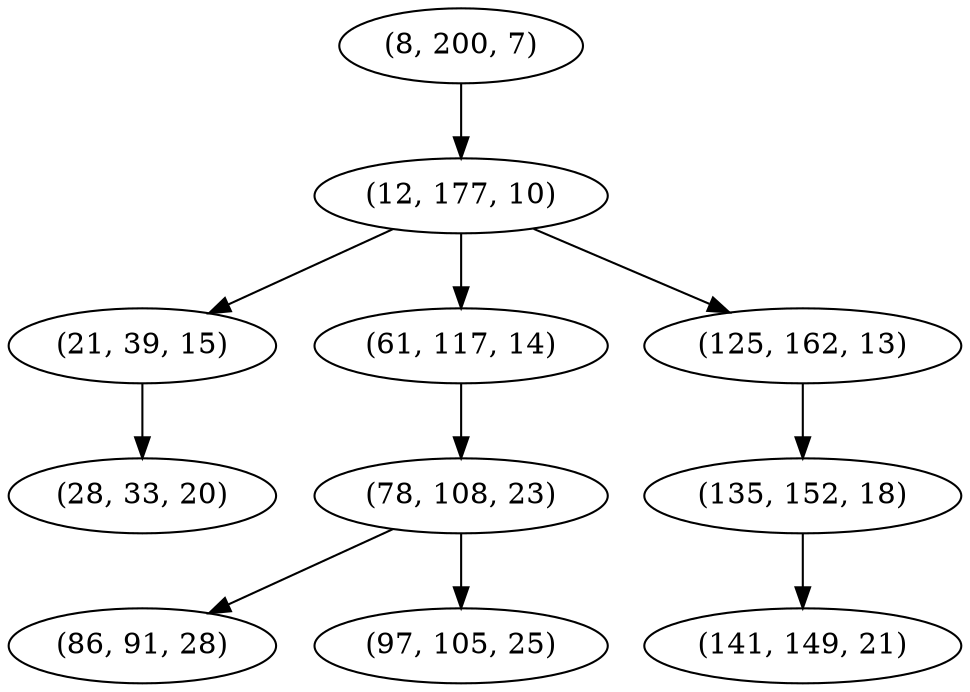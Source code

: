 digraph tree {
    "(8, 200, 7)";
    "(12, 177, 10)";
    "(21, 39, 15)";
    "(28, 33, 20)";
    "(61, 117, 14)";
    "(78, 108, 23)";
    "(86, 91, 28)";
    "(97, 105, 25)";
    "(125, 162, 13)";
    "(135, 152, 18)";
    "(141, 149, 21)";
    "(8, 200, 7)" -> "(12, 177, 10)";
    "(12, 177, 10)" -> "(21, 39, 15)";
    "(12, 177, 10)" -> "(61, 117, 14)";
    "(12, 177, 10)" -> "(125, 162, 13)";
    "(21, 39, 15)" -> "(28, 33, 20)";
    "(61, 117, 14)" -> "(78, 108, 23)";
    "(78, 108, 23)" -> "(86, 91, 28)";
    "(78, 108, 23)" -> "(97, 105, 25)";
    "(125, 162, 13)" -> "(135, 152, 18)";
    "(135, 152, 18)" -> "(141, 149, 21)";
}
